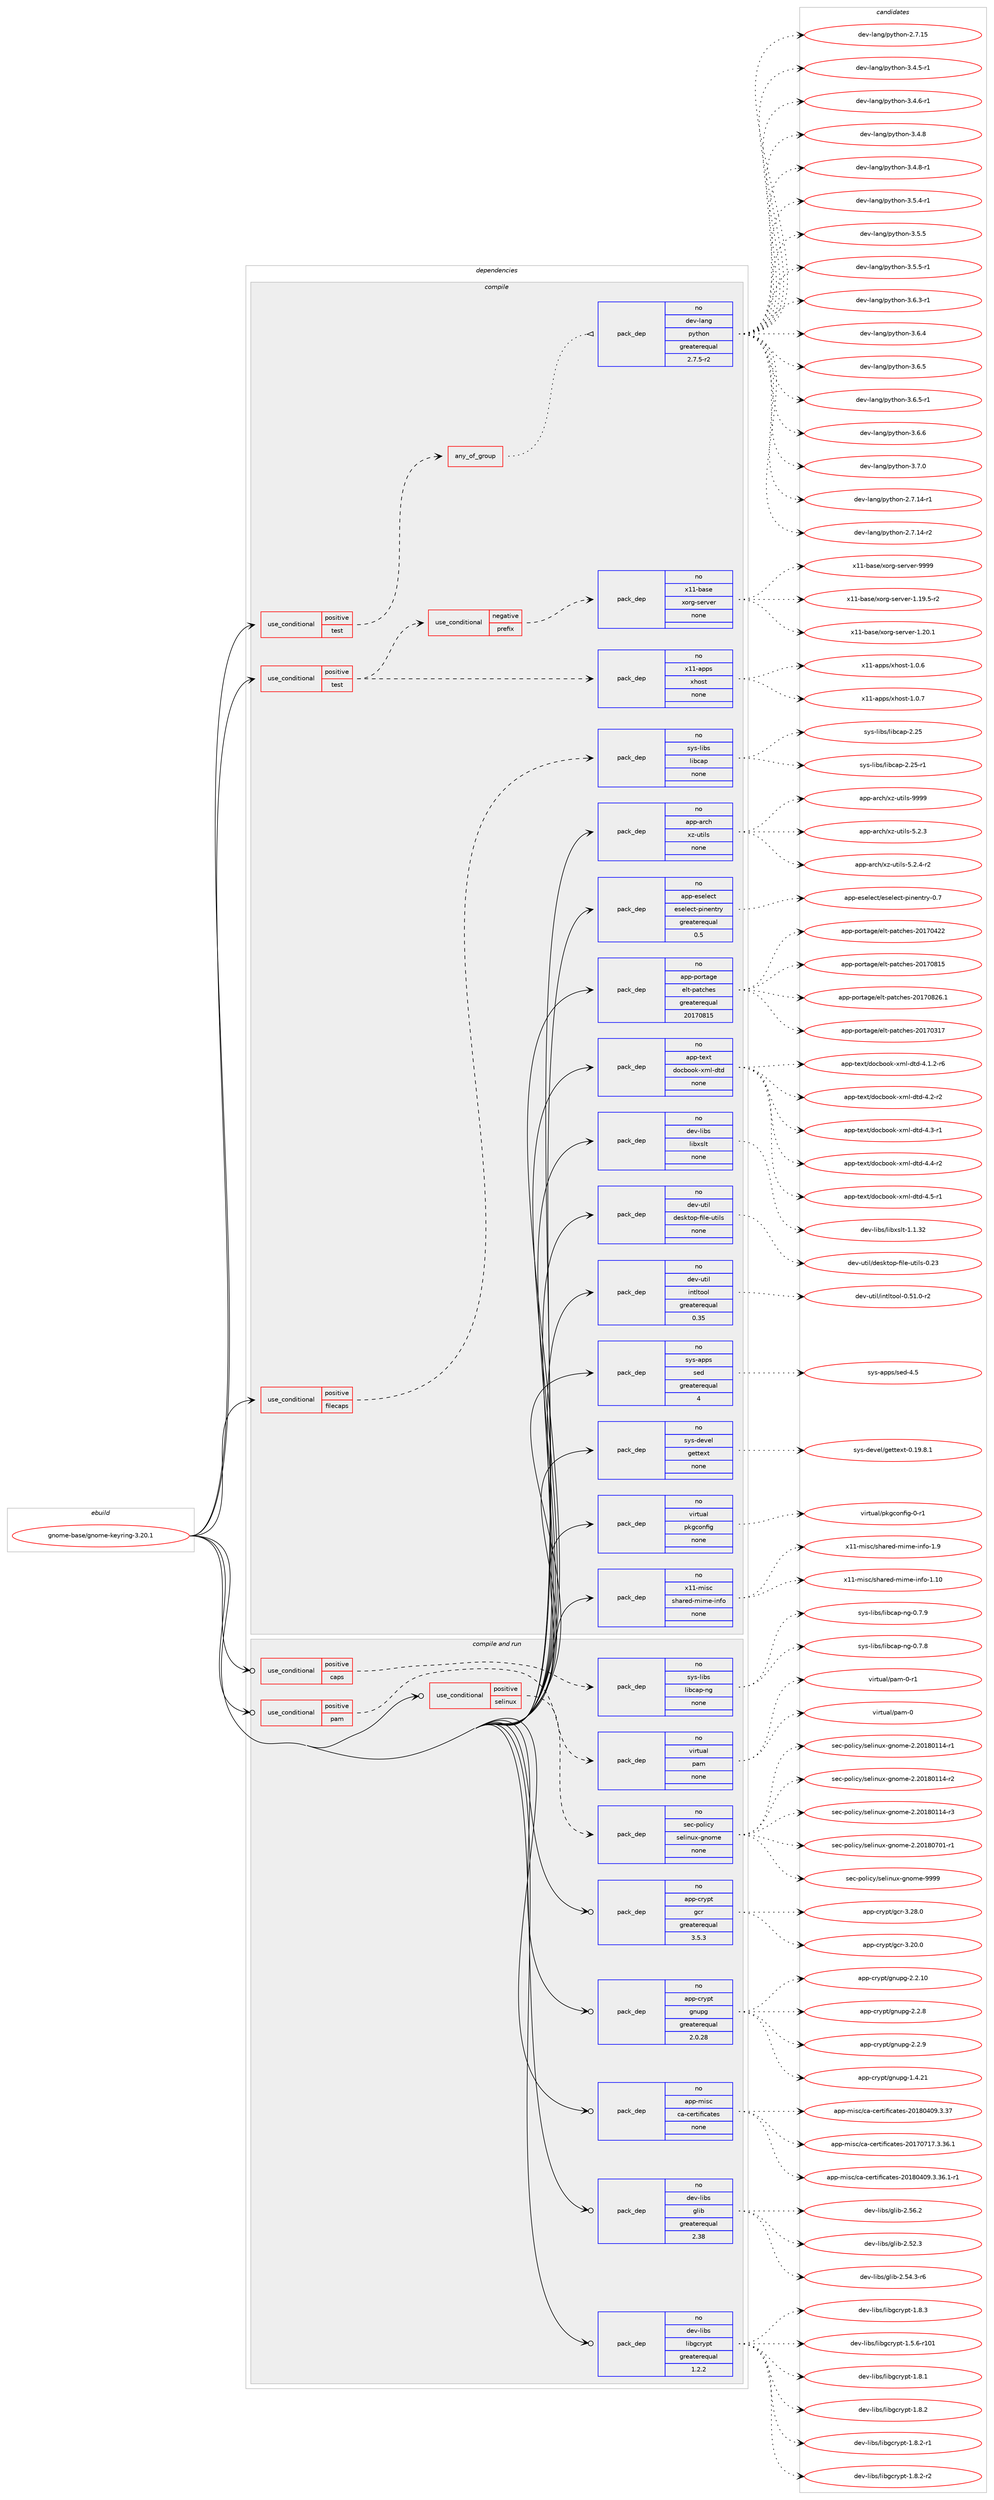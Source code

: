 digraph prolog {

# *************
# Graph options
# *************

newrank=true;
concentrate=true;
compound=true;
graph [rankdir=LR,fontname=Helvetica,fontsize=10,ranksep=1.5];#, ranksep=2.5, nodesep=0.2];
edge  [arrowhead=vee];
node  [fontname=Helvetica,fontsize=10];

# **********
# The ebuild
# **********

subgraph cluster_leftcol {
color=gray;
rank=same;
label=<<i>ebuild</i>>;
id [label="gnome-base/gnome-keyring-3.20.1", color=red, width=4, href="../gnome-base/gnome-keyring-3.20.1.svg"];
}

# ****************
# The dependencies
# ****************

subgraph cluster_midcol {
color=gray;
label=<<i>dependencies</i>>;
subgraph cluster_compile {
fillcolor="#eeeeee";
style=filled;
label=<<i>compile</i>>;
subgraph cond2356 {
dependency11075 [label=<<TABLE BORDER="0" CELLBORDER="1" CELLSPACING="0" CELLPADDING="4"><TR><TD ROWSPAN="3" CELLPADDING="10">use_conditional</TD></TR><TR><TD>positive</TD></TR><TR><TD>filecaps</TD></TR></TABLE>>, shape=none, color=red];
subgraph pack8525 {
dependency11076 [label=<<TABLE BORDER="0" CELLBORDER="1" CELLSPACING="0" CELLPADDING="4" WIDTH="220"><TR><TD ROWSPAN="6" CELLPADDING="30">pack_dep</TD></TR><TR><TD WIDTH="110">no</TD></TR><TR><TD>sys-libs</TD></TR><TR><TD>libcap</TD></TR><TR><TD>none</TD></TR><TR><TD></TD></TR></TABLE>>, shape=none, color=blue];
}
dependency11075:e -> dependency11076:w [weight=20,style="dashed",arrowhead="vee"];
}
id:e -> dependency11075:w [weight=20,style="solid",arrowhead="vee"];
subgraph cond2357 {
dependency11077 [label=<<TABLE BORDER="0" CELLBORDER="1" CELLSPACING="0" CELLPADDING="4"><TR><TD ROWSPAN="3" CELLPADDING="10">use_conditional</TD></TR><TR><TD>positive</TD></TR><TR><TD>test</TD></TR></TABLE>>, shape=none, color=red];
subgraph any184 {
dependency11078 [label=<<TABLE BORDER="0" CELLBORDER="1" CELLSPACING="0" CELLPADDING="4"><TR><TD CELLPADDING="10">any_of_group</TD></TR></TABLE>>, shape=none, color=red];subgraph pack8526 {
dependency11079 [label=<<TABLE BORDER="0" CELLBORDER="1" CELLSPACING="0" CELLPADDING="4" WIDTH="220"><TR><TD ROWSPAN="6" CELLPADDING="30">pack_dep</TD></TR><TR><TD WIDTH="110">no</TD></TR><TR><TD>dev-lang</TD></TR><TR><TD>python</TD></TR><TR><TD>greaterequal</TD></TR><TR><TD>2.7.5-r2</TD></TR></TABLE>>, shape=none, color=blue];
}
dependency11078:e -> dependency11079:w [weight=20,style="dotted",arrowhead="oinv"];
}
dependency11077:e -> dependency11078:w [weight=20,style="dashed",arrowhead="vee"];
}
id:e -> dependency11077:w [weight=20,style="solid",arrowhead="vee"];
subgraph cond2358 {
dependency11080 [label=<<TABLE BORDER="0" CELLBORDER="1" CELLSPACING="0" CELLPADDING="4"><TR><TD ROWSPAN="3" CELLPADDING="10">use_conditional</TD></TR><TR><TD>positive</TD></TR><TR><TD>test</TD></TR></TABLE>>, shape=none, color=red];
subgraph cond2359 {
dependency11081 [label=<<TABLE BORDER="0" CELLBORDER="1" CELLSPACING="0" CELLPADDING="4"><TR><TD ROWSPAN="3" CELLPADDING="10">use_conditional</TD></TR><TR><TD>negative</TD></TR><TR><TD>prefix</TD></TR></TABLE>>, shape=none, color=red];
subgraph pack8527 {
dependency11082 [label=<<TABLE BORDER="0" CELLBORDER="1" CELLSPACING="0" CELLPADDING="4" WIDTH="220"><TR><TD ROWSPAN="6" CELLPADDING="30">pack_dep</TD></TR><TR><TD WIDTH="110">no</TD></TR><TR><TD>x11-base</TD></TR><TR><TD>xorg-server</TD></TR><TR><TD>none</TD></TR><TR><TD></TD></TR></TABLE>>, shape=none, color=blue];
}
dependency11081:e -> dependency11082:w [weight=20,style="dashed",arrowhead="vee"];
}
dependency11080:e -> dependency11081:w [weight=20,style="dashed",arrowhead="vee"];
subgraph pack8528 {
dependency11083 [label=<<TABLE BORDER="0" CELLBORDER="1" CELLSPACING="0" CELLPADDING="4" WIDTH="220"><TR><TD ROWSPAN="6" CELLPADDING="30">pack_dep</TD></TR><TR><TD WIDTH="110">no</TD></TR><TR><TD>x11-apps</TD></TR><TR><TD>xhost</TD></TR><TR><TD>none</TD></TR><TR><TD></TD></TR></TABLE>>, shape=none, color=blue];
}
dependency11080:e -> dependency11083:w [weight=20,style="dashed",arrowhead="vee"];
}
id:e -> dependency11080:w [weight=20,style="solid",arrowhead="vee"];
subgraph pack8529 {
dependency11084 [label=<<TABLE BORDER="0" CELLBORDER="1" CELLSPACING="0" CELLPADDING="4" WIDTH="220"><TR><TD ROWSPAN="6" CELLPADDING="30">pack_dep</TD></TR><TR><TD WIDTH="110">no</TD></TR><TR><TD>app-arch</TD></TR><TR><TD>xz-utils</TD></TR><TR><TD>none</TD></TR><TR><TD></TD></TR></TABLE>>, shape=none, color=blue];
}
id:e -> dependency11084:w [weight=20,style="solid",arrowhead="vee"];
subgraph pack8530 {
dependency11085 [label=<<TABLE BORDER="0" CELLBORDER="1" CELLSPACING="0" CELLPADDING="4" WIDTH="220"><TR><TD ROWSPAN="6" CELLPADDING="30">pack_dep</TD></TR><TR><TD WIDTH="110">no</TD></TR><TR><TD>app-eselect</TD></TR><TR><TD>eselect-pinentry</TD></TR><TR><TD>greaterequal</TD></TR><TR><TD>0.5</TD></TR></TABLE>>, shape=none, color=blue];
}
id:e -> dependency11085:w [weight=20,style="solid",arrowhead="vee"];
subgraph pack8531 {
dependency11086 [label=<<TABLE BORDER="0" CELLBORDER="1" CELLSPACING="0" CELLPADDING="4" WIDTH="220"><TR><TD ROWSPAN="6" CELLPADDING="30">pack_dep</TD></TR><TR><TD WIDTH="110">no</TD></TR><TR><TD>app-portage</TD></TR><TR><TD>elt-patches</TD></TR><TR><TD>greaterequal</TD></TR><TR><TD>20170815</TD></TR></TABLE>>, shape=none, color=blue];
}
id:e -> dependency11086:w [weight=20,style="solid",arrowhead="vee"];
subgraph pack8532 {
dependency11087 [label=<<TABLE BORDER="0" CELLBORDER="1" CELLSPACING="0" CELLPADDING="4" WIDTH="220"><TR><TD ROWSPAN="6" CELLPADDING="30">pack_dep</TD></TR><TR><TD WIDTH="110">no</TD></TR><TR><TD>app-text</TD></TR><TR><TD>docbook-xml-dtd</TD></TR><TR><TD>none</TD></TR><TR><TD></TD></TR></TABLE>>, shape=none, color=blue];
}
id:e -> dependency11087:w [weight=20,style="solid",arrowhead="vee"];
subgraph pack8533 {
dependency11088 [label=<<TABLE BORDER="0" CELLBORDER="1" CELLSPACING="0" CELLPADDING="4" WIDTH="220"><TR><TD ROWSPAN="6" CELLPADDING="30">pack_dep</TD></TR><TR><TD WIDTH="110">no</TD></TR><TR><TD>dev-libs</TD></TR><TR><TD>libxslt</TD></TR><TR><TD>none</TD></TR><TR><TD></TD></TR></TABLE>>, shape=none, color=blue];
}
id:e -> dependency11088:w [weight=20,style="solid",arrowhead="vee"];
subgraph pack8534 {
dependency11089 [label=<<TABLE BORDER="0" CELLBORDER="1" CELLSPACING="0" CELLPADDING="4" WIDTH="220"><TR><TD ROWSPAN="6" CELLPADDING="30">pack_dep</TD></TR><TR><TD WIDTH="110">no</TD></TR><TR><TD>dev-util</TD></TR><TR><TD>desktop-file-utils</TD></TR><TR><TD>none</TD></TR><TR><TD></TD></TR></TABLE>>, shape=none, color=blue];
}
id:e -> dependency11089:w [weight=20,style="solid",arrowhead="vee"];
subgraph pack8535 {
dependency11090 [label=<<TABLE BORDER="0" CELLBORDER="1" CELLSPACING="0" CELLPADDING="4" WIDTH="220"><TR><TD ROWSPAN="6" CELLPADDING="30">pack_dep</TD></TR><TR><TD WIDTH="110">no</TD></TR><TR><TD>dev-util</TD></TR><TR><TD>intltool</TD></TR><TR><TD>greaterequal</TD></TR><TR><TD>0.35</TD></TR></TABLE>>, shape=none, color=blue];
}
id:e -> dependency11090:w [weight=20,style="solid",arrowhead="vee"];
subgraph pack8536 {
dependency11091 [label=<<TABLE BORDER="0" CELLBORDER="1" CELLSPACING="0" CELLPADDING="4" WIDTH="220"><TR><TD ROWSPAN="6" CELLPADDING="30">pack_dep</TD></TR><TR><TD WIDTH="110">no</TD></TR><TR><TD>sys-apps</TD></TR><TR><TD>sed</TD></TR><TR><TD>greaterequal</TD></TR><TR><TD>4</TD></TR></TABLE>>, shape=none, color=blue];
}
id:e -> dependency11091:w [weight=20,style="solid",arrowhead="vee"];
subgraph pack8537 {
dependency11092 [label=<<TABLE BORDER="0" CELLBORDER="1" CELLSPACING="0" CELLPADDING="4" WIDTH="220"><TR><TD ROWSPAN="6" CELLPADDING="30">pack_dep</TD></TR><TR><TD WIDTH="110">no</TD></TR><TR><TD>sys-devel</TD></TR><TR><TD>gettext</TD></TR><TR><TD>none</TD></TR><TR><TD></TD></TR></TABLE>>, shape=none, color=blue];
}
id:e -> dependency11092:w [weight=20,style="solid",arrowhead="vee"];
subgraph pack8538 {
dependency11093 [label=<<TABLE BORDER="0" CELLBORDER="1" CELLSPACING="0" CELLPADDING="4" WIDTH="220"><TR><TD ROWSPAN="6" CELLPADDING="30">pack_dep</TD></TR><TR><TD WIDTH="110">no</TD></TR><TR><TD>virtual</TD></TR><TR><TD>pkgconfig</TD></TR><TR><TD>none</TD></TR><TR><TD></TD></TR></TABLE>>, shape=none, color=blue];
}
id:e -> dependency11093:w [weight=20,style="solid",arrowhead="vee"];
subgraph pack8539 {
dependency11094 [label=<<TABLE BORDER="0" CELLBORDER="1" CELLSPACING="0" CELLPADDING="4" WIDTH="220"><TR><TD ROWSPAN="6" CELLPADDING="30">pack_dep</TD></TR><TR><TD WIDTH="110">no</TD></TR><TR><TD>x11-misc</TD></TR><TR><TD>shared-mime-info</TD></TR><TR><TD>none</TD></TR><TR><TD></TD></TR></TABLE>>, shape=none, color=blue];
}
id:e -> dependency11094:w [weight=20,style="solid",arrowhead="vee"];
}
subgraph cluster_compileandrun {
fillcolor="#eeeeee";
style=filled;
label=<<i>compile and run</i>>;
subgraph cond2360 {
dependency11095 [label=<<TABLE BORDER="0" CELLBORDER="1" CELLSPACING="0" CELLPADDING="4"><TR><TD ROWSPAN="3" CELLPADDING="10">use_conditional</TD></TR><TR><TD>positive</TD></TR><TR><TD>caps</TD></TR></TABLE>>, shape=none, color=red];
subgraph pack8540 {
dependency11096 [label=<<TABLE BORDER="0" CELLBORDER="1" CELLSPACING="0" CELLPADDING="4" WIDTH="220"><TR><TD ROWSPAN="6" CELLPADDING="30">pack_dep</TD></TR><TR><TD WIDTH="110">no</TD></TR><TR><TD>sys-libs</TD></TR><TR><TD>libcap-ng</TD></TR><TR><TD>none</TD></TR><TR><TD></TD></TR></TABLE>>, shape=none, color=blue];
}
dependency11095:e -> dependency11096:w [weight=20,style="dashed",arrowhead="vee"];
}
id:e -> dependency11095:w [weight=20,style="solid",arrowhead="odotvee"];
subgraph cond2361 {
dependency11097 [label=<<TABLE BORDER="0" CELLBORDER="1" CELLSPACING="0" CELLPADDING="4"><TR><TD ROWSPAN="3" CELLPADDING="10">use_conditional</TD></TR><TR><TD>positive</TD></TR><TR><TD>pam</TD></TR></TABLE>>, shape=none, color=red];
subgraph pack8541 {
dependency11098 [label=<<TABLE BORDER="0" CELLBORDER="1" CELLSPACING="0" CELLPADDING="4" WIDTH="220"><TR><TD ROWSPAN="6" CELLPADDING="30">pack_dep</TD></TR><TR><TD WIDTH="110">no</TD></TR><TR><TD>virtual</TD></TR><TR><TD>pam</TD></TR><TR><TD>none</TD></TR><TR><TD></TD></TR></TABLE>>, shape=none, color=blue];
}
dependency11097:e -> dependency11098:w [weight=20,style="dashed",arrowhead="vee"];
}
id:e -> dependency11097:w [weight=20,style="solid",arrowhead="odotvee"];
subgraph cond2362 {
dependency11099 [label=<<TABLE BORDER="0" CELLBORDER="1" CELLSPACING="0" CELLPADDING="4"><TR><TD ROWSPAN="3" CELLPADDING="10">use_conditional</TD></TR><TR><TD>positive</TD></TR><TR><TD>selinux</TD></TR></TABLE>>, shape=none, color=red];
subgraph pack8542 {
dependency11100 [label=<<TABLE BORDER="0" CELLBORDER="1" CELLSPACING="0" CELLPADDING="4" WIDTH="220"><TR><TD ROWSPAN="6" CELLPADDING="30">pack_dep</TD></TR><TR><TD WIDTH="110">no</TD></TR><TR><TD>sec-policy</TD></TR><TR><TD>selinux-gnome</TD></TR><TR><TD>none</TD></TR><TR><TD></TD></TR></TABLE>>, shape=none, color=blue];
}
dependency11099:e -> dependency11100:w [weight=20,style="dashed",arrowhead="vee"];
}
id:e -> dependency11099:w [weight=20,style="solid",arrowhead="odotvee"];
subgraph pack8543 {
dependency11101 [label=<<TABLE BORDER="0" CELLBORDER="1" CELLSPACING="0" CELLPADDING="4" WIDTH="220"><TR><TD ROWSPAN="6" CELLPADDING="30">pack_dep</TD></TR><TR><TD WIDTH="110">no</TD></TR><TR><TD>app-crypt</TD></TR><TR><TD>gcr</TD></TR><TR><TD>greaterequal</TD></TR><TR><TD>3.5.3</TD></TR></TABLE>>, shape=none, color=blue];
}
id:e -> dependency11101:w [weight=20,style="solid",arrowhead="odotvee"];
subgraph pack8544 {
dependency11102 [label=<<TABLE BORDER="0" CELLBORDER="1" CELLSPACING="0" CELLPADDING="4" WIDTH="220"><TR><TD ROWSPAN="6" CELLPADDING="30">pack_dep</TD></TR><TR><TD WIDTH="110">no</TD></TR><TR><TD>app-crypt</TD></TR><TR><TD>gnupg</TD></TR><TR><TD>greaterequal</TD></TR><TR><TD>2.0.28</TD></TR></TABLE>>, shape=none, color=blue];
}
id:e -> dependency11102:w [weight=20,style="solid",arrowhead="odotvee"];
subgraph pack8545 {
dependency11103 [label=<<TABLE BORDER="0" CELLBORDER="1" CELLSPACING="0" CELLPADDING="4" WIDTH="220"><TR><TD ROWSPAN="6" CELLPADDING="30">pack_dep</TD></TR><TR><TD WIDTH="110">no</TD></TR><TR><TD>app-misc</TD></TR><TR><TD>ca-certificates</TD></TR><TR><TD>none</TD></TR><TR><TD></TD></TR></TABLE>>, shape=none, color=blue];
}
id:e -> dependency11103:w [weight=20,style="solid",arrowhead="odotvee"];
subgraph pack8546 {
dependency11104 [label=<<TABLE BORDER="0" CELLBORDER="1" CELLSPACING="0" CELLPADDING="4" WIDTH="220"><TR><TD ROWSPAN="6" CELLPADDING="30">pack_dep</TD></TR><TR><TD WIDTH="110">no</TD></TR><TR><TD>dev-libs</TD></TR><TR><TD>glib</TD></TR><TR><TD>greaterequal</TD></TR><TR><TD>2.38</TD></TR></TABLE>>, shape=none, color=blue];
}
id:e -> dependency11104:w [weight=20,style="solid",arrowhead="odotvee"];
subgraph pack8547 {
dependency11105 [label=<<TABLE BORDER="0" CELLBORDER="1" CELLSPACING="0" CELLPADDING="4" WIDTH="220"><TR><TD ROWSPAN="6" CELLPADDING="30">pack_dep</TD></TR><TR><TD WIDTH="110">no</TD></TR><TR><TD>dev-libs</TD></TR><TR><TD>libgcrypt</TD></TR><TR><TD>greaterequal</TD></TR><TR><TD>1.2.2</TD></TR></TABLE>>, shape=none, color=blue];
}
id:e -> dependency11105:w [weight=20,style="solid",arrowhead="odotvee"];
}
subgraph cluster_run {
fillcolor="#eeeeee";
style=filled;
label=<<i>run</i>>;
}
}

# **************
# The candidates
# **************

subgraph cluster_choices {
rank=same;
color=gray;
label=<<i>candidates</i>>;

subgraph choice8525 {
color=black;
nodesep=1;
choice1151211154510810598115471081059899971124550465053 [label="sys-libs/libcap-2.25", color=red, width=4,href="../sys-libs/libcap-2.25.svg"];
choice11512111545108105981154710810598999711245504650534511449 [label="sys-libs/libcap-2.25-r1", color=red, width=4,href="../sys-libs/libcap-2.25-r1.svg"];
dependency11076:e -> choice1151211154510810598115471081059899971124550465053:w [style=dotted,weight="100"];
dependency11076:e -> choice11512111545108105981154710810598999711245504650534511449:w [style=dotted,weight="100"];
}
subgraph choice8526 {
color=black;
nodesep=1;
choice100101118451089711010347112121116104111110455046554649524511449 [label="dev-lang/python-2.7.14-r1", color=red, width=4,href="../dev-lang/python-2.7.14-r1.svg"];
choice100101118451089711010347112121116104111110455046554649524511450 [label="dev-lang/python-2.7.14-r2", color=red, width=4,href="../dev-lang/python-2.7.14-r2.svg"];
choice10010111845108971101034711212111610411111045504655464953 [label="dev-lang/python-2.7.15", color=red, width=4,href="../dev-lang/python-2.7.15.svg"];
choice1001011184510897110103471121211161041111104551465246534511449 [label="dev-lang/python-3.4.5-r1", color=red, width=4,href="../dev-lang/python-3.4.5-r1.svg"];
choice1001011184510897110103471121211161041111104551465246544511449 [label="dev-lang/python-3.4.6-r1", color=red, width=4,href="../dev-lang/python-3.4.6-r1.svg"];
choice100101118451089711010347112121116104111110455146524656 [label="dev-lang/python-3.4.8", color=red, width=4,href="../dev-lang/python-3.4.8.svg"];
choice1001011184510897110103471121211161041111104551465246564511449 [label="dev-lang/python-3.4.8-r1", color=red, width=4,href="../dev-lang/python-3.4.8-r1.svg"];
choice1001011184510897110103471121211161041111104551465346524511449 [label="dev-lang/python-3.5.4-r1", color=red, width=4,href="../dev-lang/python-3.5.4-r1.svg"];
choice100101118451089711010347112121116104111110455146534653 [label="dev-lang/python-3.5.5", color=red, width=4,href="../dev-lang/python-3.5.5.svg"];
choice1001011184510897110103471121211161041111104551465346534511449 [label="dev-lang/python-3.5.5-r1", color=red, width=4,href="../dev-lang/python-3.5.5-r1.svg"];
choice1001011184510897110103471121211161041111104551465446514511449 [label="dev-lang/python-3.6.3-r1", color=red, width=4,href="../dev-lang/python-3.6.3-r1.svg"];
choice100101118451089711010347112121116104111110455146544652 [label="dev-lang/python-3.6.4", color=red, width=4,href="../dev-lang/python-3.6.4.svg"];
choice100101118451089711010347112121116104111110455146544653 [label="dev-lang/python-3.6.5", color=red, width=4,href="../dev-lang/python-3.6.5.svg"];
choice1001011184510897110103471121211161041111104551465446534511449 [label="dev-lang/python-3.6.5-r1", color=red, width=4,href="../dev-lang/python-3.6.5-r1.svg"];
choice100101118451089711010347112121116104111110455146544654 [label="dev-lang/python-3.6.6", color=red, width=4,href="../dev-lang/python-3.6.6.svg"];
choice100101118451089711010347112121116104111110455146554648 [label="dev-lang/python-3.7.0", color=red, width=4,href="../dev-lang/python-3.7.0.svg"];
dependency11079:e -> choice100101118451089711010347112121116104111110455046554649524511449:w [style=dotted,weight="100"];
dependency11079:e -> choice100101118451089711010347112121116104111110455046554649524511450:w [style=dotted,weight="100"];
dependency11079:e -> choice10010111845108971101034711212111610411111045504655464953:w [style=dotted,weight="100"];
dependency11079:e -> choice1001011184510897110103471121211161041111104551465246534511449:w [style=dotted,weight="100"];
dependency11079:e -> choice1001011184510897110103471121211161041111104551465246544511449:w [style=dotted,weight="100"];
dependency11079:e -> choice100101118451089711010347112121116104111110455146524656:w [style=dotted,weight="100"];
dependency11079:e -> choice1001011184510897110103471121211161041111104551465246564511449:w [style=dotted,weight="100"];
dependency11079:e -> choice1001011184510897110103471121211161041111104551465346524511449:w [style=dotted,weight="100"];
dependency11079:e -> choice100101118451089711010347112121116104111110455146534653:w [style=dotted,weight="100"];
dependency11079:e -> choice1001011184510897110103471121211161041111104551465346534511449:w [style=dotted,weight="100"];
dependency11079:e -> choice1001011184510897110103471121211161041111104551465446514511449:w [style=dotted,weight="100"];
dependency11079:e -> choice100101118451089711010347112121116104111110455146544652:w [style=dotted,weight="100"];
dependency11079:e -> choice100101118451089711010347112121116104111110455146544653:w [style=dotted,weight="100"];
dependency11079:e -> choice1001011184510897110103471121211161041111104551465446534511449:w [style=dotted,weight="100"];
dependency11079:e -> choice100101118451089711010347112121116104111110455146544654:w [style=dotted,weight="100"];
dependency11079:e -> choice100101118451089711010347112121116104111110455146554648:w [style=dotted,weight="100"];
}
subgraph choice8527 {
color=black;
nodesep=1;
choice12049494598971151014712011111410345115101114118101114454946495746534511450 [label="x11-base/xorg-server-1.19.5-r2", color=red, width=4,href="../x11-base/xorg-server-1.19.5-r2.svg"];
choice1204949459897115101471201111141034511510111411810111445494650484649 [label="x11-base/xorg-server-1.20.1", color=red, width=4,href="../x11-base/xorg-server-1.20.1.svg"];
choice120494945989711510147120111114103451151011141181011144557575757 [label="x11-base/xorg-server-9999", color=red, width=4,href="../x11-base/xorg-server-9999.svg"];
dependency11082:e -> choice12049494598971151014712011111410345115101114118101114454946495746534511450:w [style=dotted,weight="100"];
dependency11082:e -> choice1204949459897115101471201111141034511510111411810111445494650484649:w [style=dotted,weight="100"];
dependency11082:e -> choice120494945989711510147120111114103451151011141181011144557575757:w [style=dotted,weight="100"];
}
subgraph choice8528 {
color=black;
nodesep=1;
choice1204949459711211211547120104111115116454946484654 [label="x11-apps/xhost-1.0.6", color=red, width=4,href="../x11-apps/xhost-1.0.6.svg"];
choice1204949459711211211547120104111115116454946484655 [label="x11-apps/xhost-1.0.7", color=red, width=4,href="../x11-apps/xhost-1.0.7.svg"];
dependency11083:e -> choice1204949459711211211547120104111115116454946484654:w [style=dotted,weight="100"];
dependency11083:e -> choice1204949459711211211547120104111115116454946484655:w [style=dotted,weight="100"];
}
subgraph choice8529 {
color=black;
nodesep=1;
choice971121124597114991044712012245117116105108115455346504651 [label="app-arch/xz-utils-5.2.3", color=red, width=4,href="../app-arch/xz-utils-5.2.3.svg"];
choice9711211245971149910447120122451171161051081154553465046524511450 [label="app-arch/xz-utils-5.2.4-r2", color=red, width=4,href="../app-arch/xz-utils-5.2.4-r2.svg"];
choice9711211245971149910447120122451171161051081154557575757 [label="app-arch/xz-utils-9999", color=red, width=4,href="../app-arch/xz-utils-9999.svg"];
dependency11084:e -> choice971121124597114991044712012245117116105108115455346504651:w [style=dotted,weight="100"];
dependency11084:e -> choice9711211245971149910447120122451171161051081154553465046524511450:w [style=dotted,weight="100"];
dependency11084:e -> choice9711211245971149910447120122451171161051081154557575757:w [style=dotted,weight="100"];
}
subgraph choice8530 {
color=black;
nodesep=1;
choice97112112451011151011081019911647101115101108101991164511210511010111011611412145484655 [label="app-eselect/eselect-pinentry-0.7", color=red, width=4,href="../app-eselect/eselect-pinentry-0.7.svg"];
dependency11085:e -> choice97112112451011151011081019911647101115101108101991164511210511010111011611412145484655:w [style=dotted,weight="100"];
}
subgraph choice8531 {
color=black;
nodesep=1;
choice97112112451121111141169710310147101108116451129711699104101115455048495548514955 [label="app-portage/elt-patches-20170317", color=red, width=4,href="../app-portage/elt-patches-20170317.svg"];
choice97112112451121111141169710310147101108116451129711699104101115455048495548525050 [label="app-portage/elt-patches-20170422", color=red, width=4,href="../app-portage/elt-patches-20170422.svg"];
choice97112112451121111141169710310147101108116451129711699104101115455048495548564953 [label="app-portage/elt-patches-20170815", color=red, width=4,href="../app-portage/elt-patches-20170815.svg"];
choice971121124511211111411697103101471011081164511297116991041011154550484955485650544649 [label="app-portage/elt-patches-20170826.1", color=red, width=4,href="../app-portage/elt-patches-20170826.1.svg"];
dependency11086:e -> choice97112112451121111141169710310147101108116451129711699104101115455048495548514955:w [style=dotted,weight="100"];
dependency11086:e -> choice97112112451121111141169710310147101108116451129711699104101115455048495548525050:w [style=dotted,weight="100"];
dependency11086:e -> choice97112112451121111141169710310147101108116451129711699104101115455048495548564953:w [style=dotted,weight="100"];
dependency11086:e -> choice971121124511211111411697103101471011081164511297116991041011154550484955485650544649:w [style=dotted,weight="100"];
}
subgraph choice8532 {
color=black;
nodesep=1;
choice971121124511610112011647100111999811111110745120109108451001161004552464946504511454 [label="app-text/docbook-xml-dtd-4.1.2-r6", color=red, width=4,href="../app-text/docbook-xml-dtd-4.1.2-r6.svg"];
choice97112112451161011201164710011199981111111074512010910845100116100455246504511450 [label="app-text/docbook-xml-dtd-4.2-r2", color=red, width=4,href="../app-text/docbook-xml-dtd-4.2-r2.svg"];
choice97112112451161011201164710011199981111111074512010910845100116100455246514511449 [label="app-text/docbook-xml-dtd-4.3-r1", color=red, width=4,href="../app-text/docbook-xml-dtd-4.3-r1.svg"];
choice97112112451161011201164710011199981111111074512010910845100116100455246524511450 [label="app-text/docbook-xml-dtd-4.4-r2", color=red, width=4,href="../app-text/docbook-xml-dtd-4.4-r2.svg"];
choice97112112451161011201164710011199981111111074512010910845100116100455246534511449 [label="app-text/docbook-xml-dtd-4.5-r1", color=red, width=4,href="../app-text/docbook-xml-dtd-4.5-r1.svg"];
dependency11087:e -> choice971121124511610112011647100111999811111110745120109108451001161004552464946504511454:w [style=dotted,weight="100"];
dependency11087:e -> choice97112112451161011201164710011199981111111074512010910845100116100455246504511450:w [style=dotted,weight="100"];
dependency11087:e -> choice97112112451161011201164710011199981111111074512010910845100116100455246514511449:w [style=dotted,weight="100"];
dependency11087:e -> choice97112112451161011201164710011199981111111074512010910845100116100455246524511450:w [style=dotted,weight="100"];
dependency11087:e -> choice97112112451161011201164710011199981111111074512010910845100116100455246534511449:w [style=dotted,weight="100"];
}
subgraph choice8533 {
color=black;
nodesep=1;
choice1001011184510810598115471081059812011510811645494649465150 [label="dev-libs/libxslt-1.1.32", color=red, width=4,href="../dev-libs/libxslt-1.1.32.svg"];
dependency11088:e -> choice1001011184510810598115471081059812011510811645494649465150:w [style=dotted,weight="100"];
}
subgraph choice8534 {
color=black;
nodesep=1;
choice100101118451171161051084710010111510711611111245102105108101451171161051081154548465051 [label="dev-util/desktop-file-utils-0.23", color=red, width=4,href="../dev-util/desktop-file-utils-0.23.svg"];
dependency11089:e -> choice100101118451171161051084710010111510711611111245102105108101451171161051081154548465051:w [style=dotted,weight="100"];
}
subgraph choice8535 {
color=black;
nodesep=1;
choice1001011184511711610510847105110116108116111111108454846534946484511450 [label="dev-util/intltool-0.51.0-r2", color=red, width=4,href="../dev-util/intltool-0.51.0-r2.svg"];
dependency11090:e -> choice1001011184511711610510847105110116108116111111108454846534946484511450:w [style=dotted,weight="100"];
}
subgraph choice8536 {
color=black;
nodesep=1;
choice11512111545971121121154711510110045524653 [label="sys-apps/sed-4.5", color=red, width=4,href="../sys-apps/sed-4.5.svg"];
dependency11091:e -> choice11512111545971121121154711510110045524653:w [style=dotted,weight="100"];
}
subgraph choice8537 {
color=black;
nodesep=1;
choice1151211154510010111810110847103101116116101120116454846495746564649 [label="sys-devel/gettext-0.19.8.1", color=red, width=4,href="../sys-devel/gettext-0.19.8.1.svg"];
dependency11092:e -> choice1151211154510010111810110847103101116116101120116454846495746564649:w [style=dotted,weight="100"];
}
subgraph choice8538 {
color=black;
nodesep=1;
choice11810511411611797108471121071039911111010210510345484511449 [label="virtual/pkgconfig-0-r1", color=red, width=4,href="../virtual/pkgconfig-0-r1.svg"];
dependency11093:e -> choice11810511411611797108471121071039911111010210510345484511449:w [style=dotted,weight="100"];
}
subgraph choice8539 {
color=black;
nodesep=1;
choice12049494510910511599471151049711410110045109105109101451051101021114549464948 [label="x11-misc/shared-mime-info-1.10", color=red, width=4,href="../x11-misc/shared-mime-info-1.10.svg"];
choice120494945109105115994711510497114101100451091051091014510511010211145494657 [label="x11-misc/shared-mime-info-1.9", color=red, width=4,href="../x11-misc/shared-mime-info-1.9.svg"];
dependency11094:e -> choice12049494510910511599471151049711410110045109105109101451051101021114549464948:w [style=dotted,weight="100"];
dependency11094:e -> choice120494945109105115994711510497114101100451091051091014510511010211145494657:w [style=dotted,weight="100"];
}
subgraph choice8540 {
color=black;
nodesep=1;
choice11512111545108105981154710810598999711245110103454846554656 [label="sys-libs/libcap-ng-0.7.8", color=red, width=4,href="../sys-libs/libcap-ng-0.7.8.svg"];
choice11512111545108105981154710810598999711245110103454846554657 [label="sys-libs/libcap-ng-0.7.9", color=red, width=4,href="../sys-libs/libcap-ng-0.7.9.svg"];
dependency11096:e -> choice11512111545108105981154710810598999711245110103454846554656:w [style=dotted,weight="100"];
dependency11096:e -> choice11512111545108105981154710810598999711245110103454846554657:w [style=dotted,weight="100"];
}
subgraph choice8541 {
color=black;
nodesep=1;
choice1181051141161179710847112971094548 [label="virtual/pam-0", color=red, width=4,href="../virtual/pam-0.svg"];
choice11810511411611797108471129710945484511449 [label="virtual/pam-0-r1", color=red, width=4,href="../virtual/pam-0-r1.svg"];
dependency11098:e -> choice1181051141161179710847112971094548:w [style=dotted,weight="100"];
dependency11098:e -> choice11810511411611797108471129710945484511449:w [style=dotted,weight="100"];
}
subgraph choice8542 {
color=black;
nodesep=1;
choice115101994511211110810599121471151011081051101171204510311011110910145504650484956484949524511449 [label="sec-policy/selinux-gnome-2.20180114-r1", color=red, width=4,href="../sec-policy/selinux-gnome-2.20180114-r1.svg"];
choice115101994511211110810599121471151011081051101171204510311011110910145504650484956484949524511450 [label="sec-policy/selinux-gnome-2.20180114-r2", color=red, width=4,href="../sec-policy/selinux-gnome-2.20180114-r2.svg"];
choice115101994511211110810599121471151011081051101171204510311011110910145504650484956484949524511451 [label="sec-policy/selinux-gnome-2.20180114-r3", color=red, width=4,href="../sec-policy/selinux-gnome-2.20180114-r3.svg"];
choice115101994511211110810599121471151011081051101171204510311011110910145504650484956485548494511449 [label="sec-policy/selinux-gnome-2.20180701-r1", color=red, width=4,href="../sec-policy/selinux-gnome-2.20180701-r1.svg"];
choice11510199451121111081059912147115101108105110117120451031101111091014557575757 [label="sec-policy/selinux-gnome-9999", color=red, width=4,href="../sec-policy/selinux-gnome-9999.svg"];
dependency11100:e -> choice115101994511211110810599121471151011081051101171204510311011110910145504650484956484949524511449:w [style=dotted,weight="100"];
dependency11100:e -> choice115101994511211110810599121471151011081051101171204510311011110910145504650484956484949524511450:w [style=dotted,weight="100"];
dependency11100:e -> choice115101994511211110810599121471151011081051101171204510311011110910145504650484956484949524511451:w [style=dotted,weight="100"];
dependency11100:e -> choice115101994511211110810599121471151011081051101171204510311011110910145504650484956485548494511449:w [style=dotted,weight="100"];
dependency11100:e -> choice11510199451121111081059912147115101108105110117120451031101111091014557575757:w [style=dotted,weight="100"];
}
subgraph choice8543 {
color=black;
nodesep=1;
choice971121124599114121112116471039911445514650484648 [label="app-crypt/gcr-3.20.0", color=red, width=4,href="../app-crypt/gcr-3.20.0.svg"];
choice971121124599114121112116471039911445514650564648 [label="app-crypt/gcr-3.28.0", color=red, width=4,href="../app-crypt/gcr-3.28.0.svg"];
dependency11101:e -> choice971121124599114121112116471039911445514650484648:w [style=dotted,weight="100"];
dependency11101:e -> choice971121124599114121112116471039911445514650564648:w [style=dotted,weight="100"];
}
subgraph choice8544 {
color=black;
nodesep=1;
choice9711211245991141211121164710311011711210345494652465049 [label="app-crypt/gnupg-1.4.21", color=red, width=4,href="../app-crypt/gnupg-1.4.21.svg"];
choice9711211245991141211121164710311011711210345504650464948 [label="app-crypt/gnupg-2.2.10", color=red, width=4,href="../app-crypt/gnupg-2.2.10.svg"];
choice97112112459911412111211647103110117112103455046504656 [label="app-crypt/gnupg-2.2.8", color=red, width=4,href="../app-crypt/gnupg-2.2.8.svg"];
choice97112112459911412111211647103110117112103455046504657 [label="app-crypt/gnupg-2.2.9", color=red, width=4,href="../app-crypt/gnupg-2.2.9.svg"];
dependency11102:e -> choice9711211245991141211121164710311011711210345494652465049:w [style=dotted,weight="100"];
dependency11102:e -> choice9711211245991141211121164710311011711210345504650464948:w [style=dotted,weight="100"];
dependency11102:e -> choice97112112459911412111211647103110117112103455046504656:w [style=dotted,weight="100"];
dependency11102:e -> choice97112112459911412111211647103110117112103455046504657:w [style=dotted,weight="100"];
}
subgraph choice8545 {
color=black;
nodesep=1;
choice9711211245109105115994799974599101114116105102105999711610111545504849554855495546514651544649 [label="app-misc/ca-certificates-20170717.3.36.1", color=red, width=4,href="../app-misc/ca-certificates-20170717.3.36.1.svg"];
choice97112112451091051159947999745991011141161051021059997116101115455048495648524857465146515446494511449 [label="app-misc/ca-certificates-20180409.3.36.1-r1", color=red, width=4,href="../app-misc/ca-certificates-20180409.3.36.1-r1.svg"];
choice971121124510910511599479997459910111411610510210599971161011154550484956485248574651465155 [label="app-misc/ca-certificates-20180409.3.37", color=red, width=4,href="../app-misc/ca-certificates-20180409.3.37.svg"];
dependency11103:e -> choice9711211245109105115994799974599101114116105102105999711610111545504849554855495546514651544649:w [style=dotted,weight="100"];
dependency11103:e -> choice97112112451091051159947999745991011141161051021059997116101115455048495648524857465146515446494511449:w [style=dotted,weight="100"];
dependency11103:e -> choice971121124510910511599479997459910111411610510210599971161011154550484956485248574651465155:w [style=dotted,weight="100"];
}
subgraph choice8546 {
color=black;
nodesep=1;
choice1001011184510810598115471031081059845504653504651 [label="dev-libs/glib-2.52.3", color=red, width=4,href="../dev-libs/glib-2.52.3.svg"];
choice10010111845108105981154710310810598455046535246514511454 [label="dev-libs/glib-2.54.3-r6", color=red, width=4,href="../dev-libs/glib-2.54.3-r6.svg"];
choice1001011184510810598115471031081059845504653544650 [label="dev-libs/glib-2.56.2", color=red, width=4,href="../dev-libs/glib-2.56.2.svg"];
dependency11104:e -> choice1001011184510810598115471031081059845504653504651:w [style=dotted,weight="100"];
dependency11104:e -> choice10010111845108105981154710310810598455046535246514511454:w [style=dotted,weight="100"];
dependency11104:e -> choice1001011184510810598115471031081059845504653544650:w [style=dotted,weight="100"];
}
subgraph choice8547 {
color=black;
nodesep=1;
choice100101118451081059811547108105981039911412111211645494653465445114494849 [label="dev-libs/libgcrypt-1.5.6-r101", color=red, width=4,href="../dev-libs/libgcrypt-1.5.6-r101.svg"];
choice1001011184510810598115471081059810399114121112116454946564649 [label="dev-libs/libgcrypt-1.8.1", color=red, width=4,href="../dev-libs/libgcrypt-1.8.1.svg"];
choice1001011184510810598115471081059810399114121112116454946564650 [label="dev-libs/libgcrypt-1.8.2", color=red, width=4,href="../dev-libs/libgcrypt-1.8.2.svg"];
choice10010111845108105981154710810598103991141211121164549465646504511449 [label="dev-libs/libgcrypt-1.8.2-r1", color=red, width=4,href="../dev-libs/libgcrypt-1.8.2-r1.svg"];
choice10010111845108105981154710810598103991141211121164549465646504511450 [label="dev-libs/libgcrypt-1.8.2-r2", color=red, width=4,href="../dev-libs/libgcrypt-1.8.2-r2.svg"];
choice1001011184510810598115471081059810399114121112116454946564651 [label="dev-libs/libgcrypt-1.8.3", color=red, width=4,href="../dev-libs/libgcrypt-1.8.3.svg"];
dependency11105:e -> choice100101118451081059811547108105981039911412111211645494653465445114494849:w [style=dotted,weight="100"];
dependency11105:e -> choice1001011184510810598115471081059810399114121112116454946564649:w [style=dotted,weight="100"];
dependency11105:e -> choice1001011184510810598115471081059810399114121112116454946564650:w [style=dotted,weight="100"];
dependency11105:e -> choice10010111845108105981154710810598103991141211121164549465646504511449:w [style=dotted,weight="100"];
dependency11105:e -> choice10010111845108105981154710810598103991141211121164549465646504511450:w [style=dotted,weight="100"];
dependency11105:e -> choice1001011184510810598115471081059810399114121112116454946564651:w [style=dotted,weight="100"];
}
}

}

